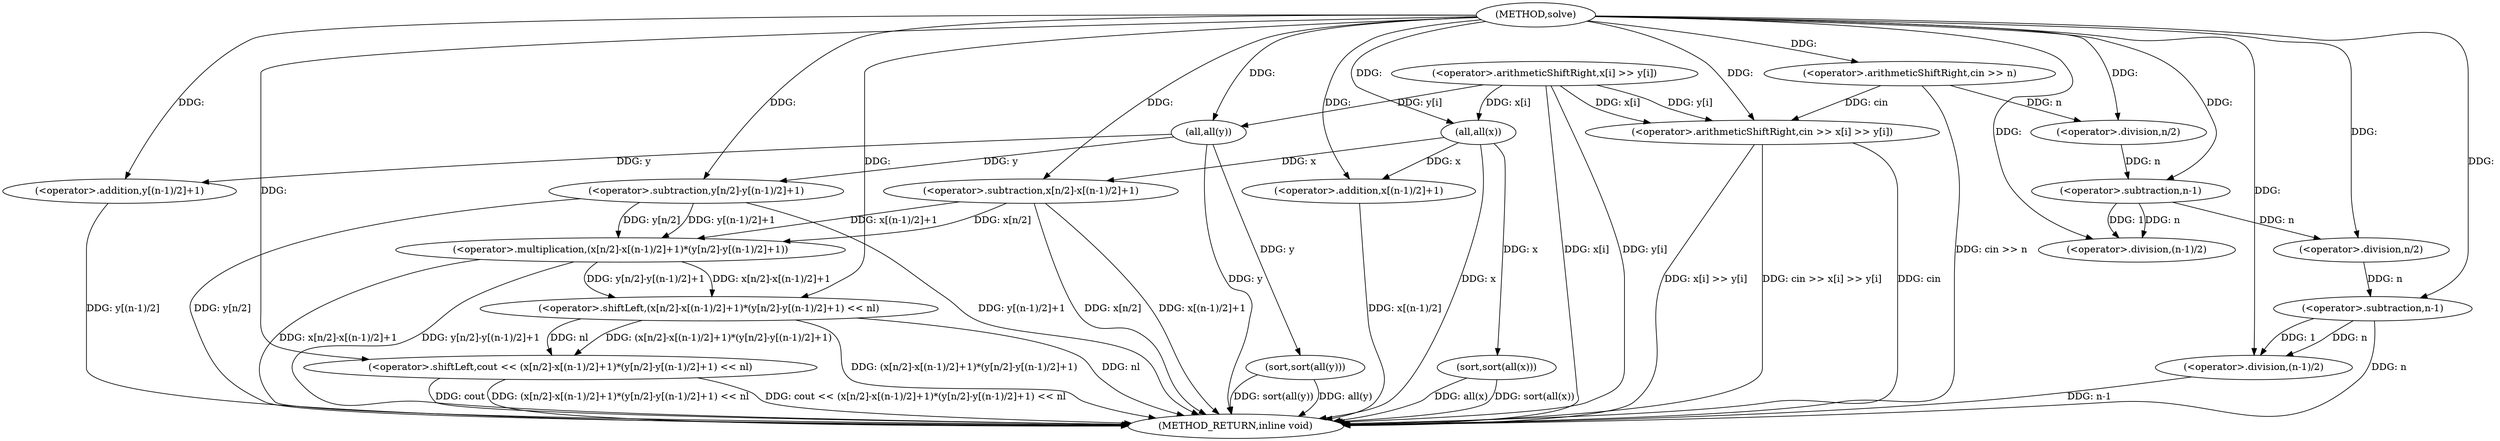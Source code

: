 digraph "solve" {  
"1000301" [label = "(METHOD,solve)" ]
"1000360" [label = "(METHOD_RETURN,inline void)" ]
"1000304" [label = "(<operator>.arithmeticShiftRight,cin >> n)" ]
"1000319" [label = "(sort,sort(all(x)))" ]
"1000322" [label = "(sort,sort(all(y)))" ]
"1000325" [label = "(<operator>.shiftLeft,cout << (x[n/2]-x[(n-1)/2]+1)*(y[n/2]-y[(n-1)/2]+1) << nl)" ]
"1000310" [label = "(<operator>.arithmeticShiftRight,cin >> x[i] >> y[i])" ]
"1000320" [label = "(all,all(x))" ]
"1000323" [label = "(all,all(y))" ]
"1000327" [label = "(<operator>.shiftLeft,(x[n/2]-x[(n-1)/2]+1)*(y[n/2]-y[(n-1)/2]+1) << nl)" ]
"1000312" [label = "(<operator>.arithmeticShiftRight,x[i] >> y[i])" ]
"1000328" [label = "(<operator>.multiplication,(x[n/2]-x[(n-1)/2]+1)*(y[n/2]-y[(n-1)/2]+1))" ]
"1000329" [label = "(<operator>.subtraction,x[n/2]-x[(n-1)/2]+1)" ]
"1000344" [label = "(<operator>.subtraction,y[n/2]-y[(n-1)/2]+1)" ]
"1000335" [label = "(<operator>.addition,x[(n-1)/2]+1)" ]
"1000350" [label = "(<operator>.addition,y[(n-1)/2]+1)" ]
"1000332" [label = "(<operator>.division,n/2)" ]
"1000347" [label = "(<operator>.division,n/2)" ]
"1000338" [label = "(<operator>.division,(n-1)/2)" ]
"1000353" [label = "(<operator>.division,(n-1)/2)" ]
"1000339" [label = "(<operator>.subtraction,n-1)" ]
"1000354" [label = "(<operator>.subtraction,n-1)" ]
  "1000304" -> "1000360"  [ label = "DDG: cin >> n"] 
  "1000310" -> "1000360"  [ label = "DDG: cin"] 
  "1000312" -> "1000360"  [ label = "DDG: x[i]"] 
  "1000312" -> "1000360"  [ label = "DDG: y[i]"] 
  "1000310" -> "1000360"  [ label = "DDG: x[i] >> y[i]"] 
  "1000310" -> "1000360"  [ label = "DDG: cin >> x[i] >> y[i]"] 
  "1000320" -> "1000360"  [ label = "DDG: x"] 
  "1000319" -> "1000360"  [ label = "DDG: all(x)"] 
  "1000319" -> "1000360"  [ label = "DDG: sort(all(x))"] 
  "1000323" -> "1000360"  [ label = "DDG: y"] 
  "1000322" -> "1000360"  [ label = "DDG: all(y)"] 
  "1000322" -> "1000360"  [ label = "DDG: sort(all(y))"] 
  "1000329" -> "1000360"  [ label = "DDG: x[n/2]"] 
  "1000335" -> "1000360"  [ label = "DDG: x[(n-1)/2]"] 
  "1000329" -> "1000360"  [ label = "DDG: x[(n-1)/2]+1"] 
  "1000328" -> "1000360"  [ label = "DDG: x[n/2]-x[(n-1)/2]+1"] 
  "1000344" -> "1000360"  [ label = "DDG: y[n/2]"] 
  "1000354" -> "1000360"  [ label = "DDG: n"] 
  "1000353" -> "1000360"  [ label = "DDG: n-1"] 
  "1000350" -> "1000360"  [ label = "DDG: y[(n-1)/2]"] 
  "1000344" -> "1000360"  [ label = "DDG: y[(n-1)/2]+1"] 
  "1000328" -> "1000360"  [ label = "DDG: y[n/2]-y[(n-1)/2]+1"] 
  "1000327" -> "1000360"  [ label = "DDG: (x[n/2]-x[(n-1)/2]+1)*(y[n/2]-y[(n-1)/2]+1)"] 
  "1000325" -> "1000360"  [ label = "DDG: (x[n/2]-x[(n-1)/2]+1)*(y[n/2]-y[(n-1)/2]+1) << nl"] 
  "1000325" -> "1000360"  [ label = "DDG: cout << (x[n/2]-x[(n-1)/2]+1)*(y[n/2]-y[(n-1)/2]+1) << nl"] 
  "1000327" -> "1000360"  [ label = "DDG: nl"] 
  "1000325" -> "1000360"  [ label = "DDG: cout"] 
  "1000301" -> "1000304"  [ label = "DDG: "] 
  "1000320" -> "1000319"  [ label = "DDG: x"] 
  "1000323" -> "1000322"  [ label = "DDG: y"] 
  "1000301" -> "1000325"  [ label = "DDG: "] 
  "1000327" -> "1000325"  [ label = "DDG: (x[n/2]-x[(n-1)/2]+1)*(y[n/2]-y[(n-1)/2]+1)"] 
  "1000327" -> "1000325"  [ label = "DDG: nl"] 
  "1000304" -> "1000310"  [ label = "DDG: cin"] 
  "1000301" -> "1000310"  [ label = "DDG: "] 
  "1000312" -> "1000310"  [ label = "DDG: y[i]"] 
  "1000312" -> "1000310"  [ label = "DDG: x[i]"] 
  "1000312" -> "1000320"  [ label = "DDG: x[i]"] 
  "1000301" -> "1000320"  [ label = "DDG: "] 
  "1000312" -> "1000323"  [ label = "DDG: y[i]"] 
  "1000301" -> "1000323"  [ label = "DDG: "] 
  "1000328" -> "1000327"  [ label = "DDG: x[n/2]-x[(n-1)/2]+1"] 
  "1000328" -> "1000327"  [ label = "DDG: y[n/2]-y[(n-1)/2]+1"] 
  "1000301" -> "1000327"  [ label = "DDG: "] 
  "1000329" -> "1000328"  [ label = "DDG: x[(n-1)/2]+1"] 
  "1000329" -> "1000328"  [ label = "DDG: x[n/2]"] 
  "1000344" -> "1000328"  [ label = "DDG: y[n/2]"] 
  "1000344" -> "1000328"  [ label = "DDG: y[(n-1)/2]+1"] 
  "1000320" -> "1000329"  [ label = "DDG: x"] 
  "1000301" -> "1000329"  [ label = "DDG: "] 
  "1000323" -> "1000344"  [ label = "DDG: y"] 
  "1000301" -> "1000344"  [ label = "DDG: "] 
  "1000320" -> "1000335"  [ label = "DDG: x"] 
  "1000301" -> "1000335"  [ label = "DDG: "] 
  "1000323" -> "1000350"  [ label = "DDG: y"] 
  "1000301" -> "1000350"  [ label = "DDG: "] 
  "1000304" -> "1000332"  [ label = "DDG: n"] 
  "1000301" -> "1000332"  [ label = "DDG: "] 
  "1000339" -> "1000347"  [ label = "DDG: n"] 
  "1000301" -> "1000347"  [ label = "DDG: "] 
  "1000339" -> "1000338"  [ label = "DDG: 1"] 
  "1000339" -> "1000338"  [ label = "DDG: n"] 
  "1000301" -> "1000338"  [ label = "DDG: "] 
  "1000354" -> "1000353"  [ label = "DDG: 1"] 
  "1000354" -> "1000353"  [ label = "DDG: n"] 
  "1000301" -> "1000353"  [ label = "DDG: "] 
  "1000332" -> "1000339"  [ label = "DDG: n"] 
  "1000301" -> "1000339"  [ label = "DDG: "] 
  "1000347" -> "1000354"  [ label = "DDG: n"] 
  "1000301" -> "1000354"  [ label = "DDG: "] 
}
